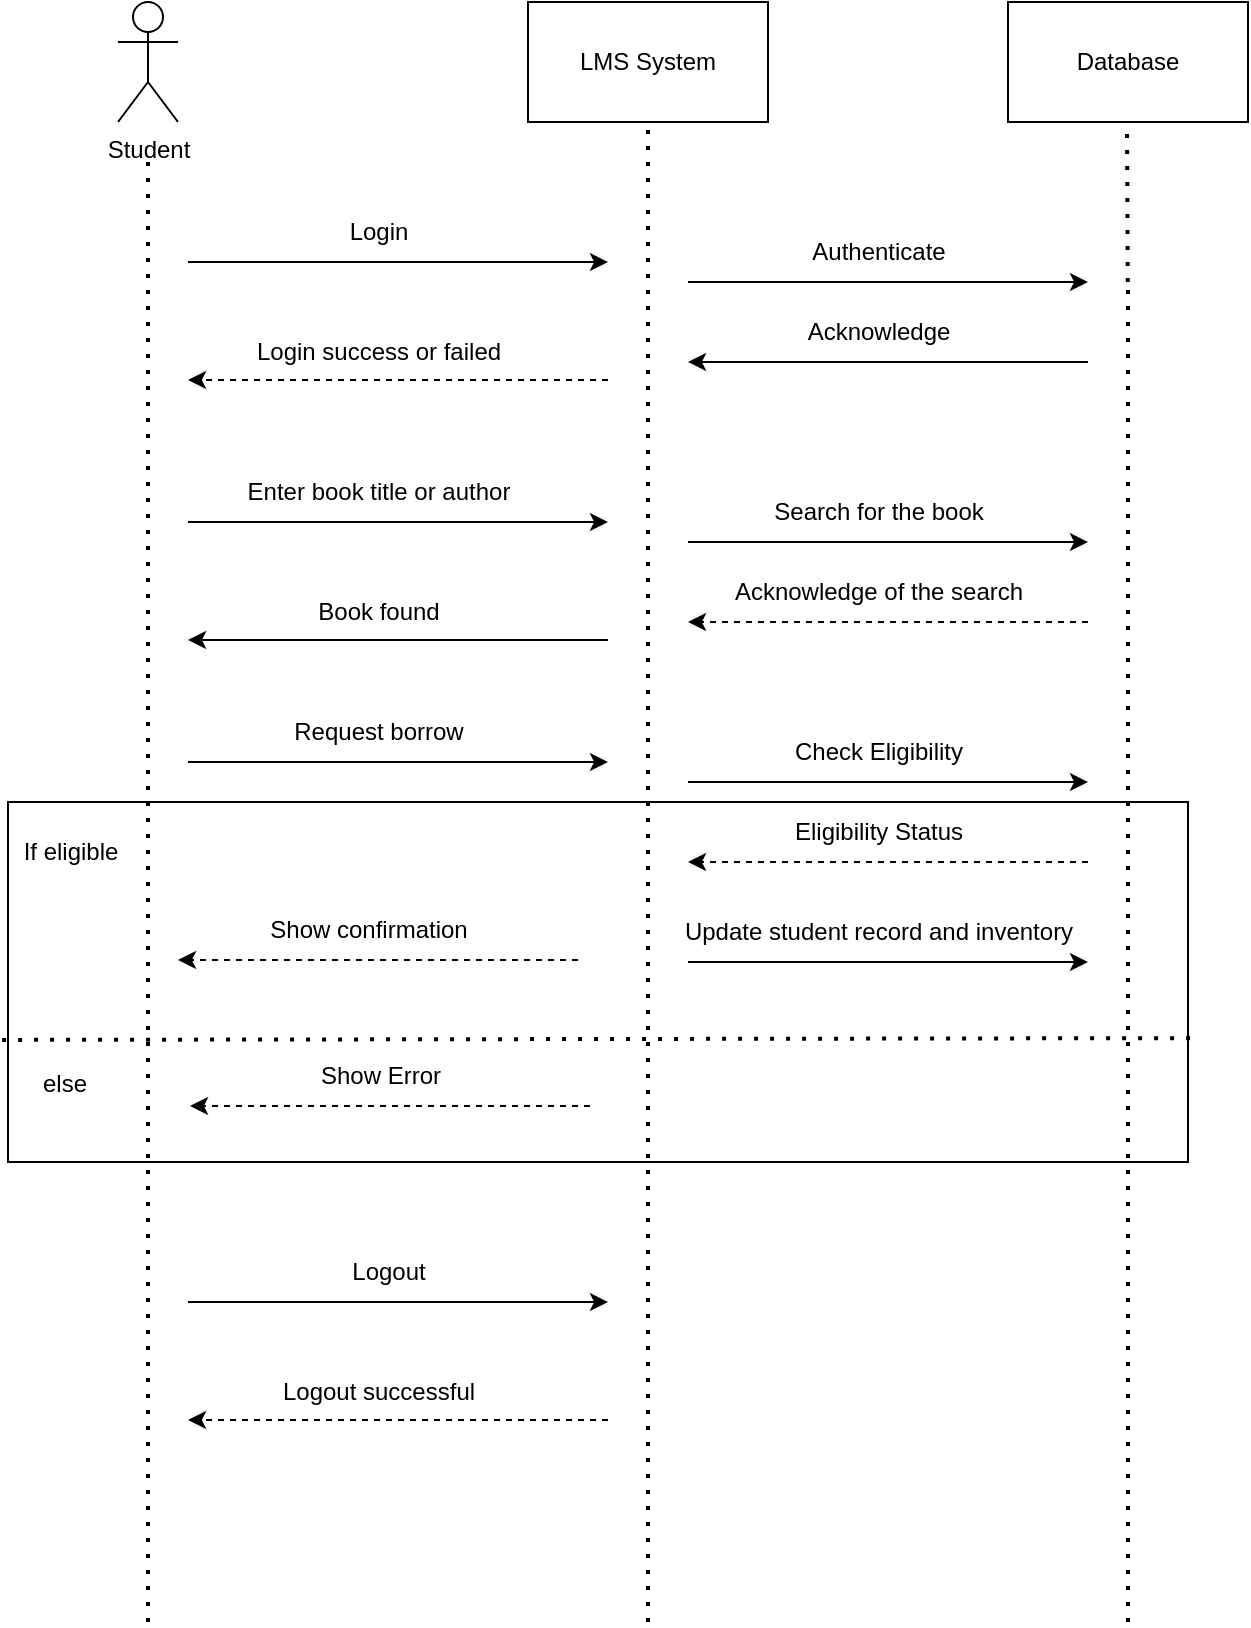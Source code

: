 <mxfile version="27.0.2">
  <diagram name="Page-1" id="g-DOaN8PeuH7DEYH6DpD">
    <mxGraphModel dx="1722" dy="1016" grid="1" gridSize="10" guides="1" tooltips="1" connect="1" arrows="1" fold="1" page="1" pageScale="1" pageWidth="1100" pageHeight="850" math="0" shadow="0">
      <root>
        <mxCell id="0" />
        <mxCell id="1" parent="0" />
        <mxCell id="5QczXwlVpQZeAD_PDU2t-98" value="" style="rounded=0;whiteSpace=wrap;html=1;" parent="1" vertex="1">
          <mxGeometry x="230" y="450" width="590" height="180" as="geometry" />
        </mxCell>
        <mxCell id="5QczXwlVpQZeAD_PDU2t-1" value="Student" style="shape=umlActor;verticalLabelPosition=bottom;verticalAlign=top;html=1;outlineConnect=0;" parent="1" vertex="1">
          <mxGeometry x="285" y="50" width="30" height="60" as="geometry" />
        </mxCell>
        <mxCell id="5QczXwlVpQZeAD_PDU2t-6" value="LMS System" style="rounded=0;whiteSpace=wrap;html=1;" parent="1" vertex="1">
          <mxGeometry x="490" y="50" width="120" height="60" as="geometry" />
        </mxCell>
        <mxCell id="5QczXwlVpQZeAD_PDU2t-7" value="Database" style="rounded=0;whiteSpace=wrap;html=1;" parent="1" vertex="1">
          <mxGeometry x="730" y="50" width="120" height="60" as="geometry" />
        </mxCell>
        <mxCell id="5QczXwlVpQZeAD_PDU2t-9" value="" style="endArrow=none;dashed=1;html=1;dashPattern=1 3;strokeWidth=2;rounded=0;entryX=0.5;entryY=1;entryDx=0;entryDy=0;" parent="1" edge="1">
          <mxGeometry width="50" height="50" relative="1" as="geometry">
            <mxPoint x="550" y="180" as="sourcePoint" />
            <mxPoint x="550" y="110" as="targetPoint" />
          </mxGeometry>
        </mxCell>
        <mxCell id="5QczXwlVpQZeAD_PDU2t-10" value="" style="endArrow=none;dashed=1;html=1;dashPattern=1 3;strokeWidth=2;rounded=0;entryX=0.5;entryY=1;entryDx=0;entryDy=0;" parent="1" edge="1">
          <mxGeometry width="50" height="50" relative="1" as="geometry">
            <mxPoint x="789.9" y="190" as="sourcePoint" />
            <mxPoint x="789.5" y="110" as="targetPoint" />
          </mxGeometry>
        </mxCell>
        <mxCell id="5QczXwlVpQZeAD_PDU2t-12" value="" style="endArrow=none;dashed=1;html=1;dashPattern=1 3;strokeWidth=2;rounded=0;" parent="1" edge="1">
          <mxGeometry width="50" height="50" relative="1" as="geometry">
            <mxPoint x="300" y="180" as="sourcePoint" />
            <mxPoint x="300" y="130" as="targetPoint" />
          </mxGeometry>
        </mxCell>
        <mxCell id="5QczXwlVpQZeAD_PDU2t-14" value="" style="endArrow=none;dashed=1;html=1;dashPattern=1 3;strokeWidth=2;rounded=0;" parent="1" edge="1">
          <mxGeometry width="50" height="50" relative="1" as="geometry">
            <mxPoint x="300" y="860" as="sourcePoint" />
            <mxPoint x="300" y="180" as="targetPoint" />
          </mxGeometry>
        </mxCell>
        <mxCell id="5QczXwlVpQZeAD_PDU2t-16" value="" style="endArrow=none;dashed=1;html=1;dashPattern=1 3;strokeWidth=2;rounded=0;" parent="1" edge="1">
          <mxGeometry width="50" height="50" relative="1" as="geometry">
            <mxPoint x="550" y="860" as="sourcePoint" />
            <mxPoint x="550" y="180" as="targetPoint" />
          </mxGeometry>
        </mxCell>
        <mxCell id="5QczXwlVpQZeAD_PDU2t-19" value="" style="endArrow=none;dashed=1;html=1;dashPattern=1 3;strokeWidth=2;rounded=0;" parent="1" edge="1">
          <mxGeometry width="50" height="50" relative="1" as="geometry">
            <mxPoint x="790" y="860" as="sourcePoint" />
            <mxPoint x="790" y="190" as="targetPoint" />
          </mxGeometry>
        </mxCell>
        <mxCell id="5QczXwlVpQZeAD_PDU2t-20" value="" style="endArrow=classic;html=1;rounded=0;" parent="1" edge="1">
          <mxGeometry width="50" height="50" relative="1" as="geometry">
            <mxPoint x="320" y="180" as="sourcePoint" />
            <mxPoint x="530" y="180" as="targetPoint" />
          </mxGeometry>
        </mxCell>
        <mxCell id="5QczXwlVpQZeAD_PDU2t-21" value="" style="endArrow=classic;html=1;rounded=0;" parent="1" edge="1">
          <mxGeometry width="50" height="50" relative="1" as="geometry">
            <mxPoint x="570" y="190" as="sourcePoint" />
            <mxPoint x="770" y="190" as="targetPoint" />
          </mxGeometry>
        </mxCell>
        <mxCell id="5QczXwlVpQZeAD_PDU2t-22" value="" style="endArrow=classic;html=1;rounded=0;" parent="1" edge="1">
          <mxGeometry width="50" height="50" relative="1" as="geometry">
            <mxPoint x="770" y="230" as="sourcePoint" />
            <mxPoint x="570" y="230" as="targetPoint" />
          </mxGeometry>
        </mxCell>
        <mxCell id="5QczXwlVpQZeAD_PDU2t-23" value="Login" style="text;html=1;align=center;verticalAlign=middle;resizable=0;points=[];autosize=1;strokeColor=none;fillColor=none;" parent="1" vertex="1">
          <mxGeometry x="390" y="150" width="50" height="30" as="geometry" />
        </mxCell>
        <mxCell id="5QczXwlVpQZeAD_PDU2t-24" value="Authenticate" style="text;html=1;align=center;verticalAlign=middle;resizable=0;points=[];autosize=1;strokeColor=none;fillColor=none;" parent="1" vertex="1">
          <mxGeometry x="620" y="160" width="90" height="30" as="geometry" />
        </mxCell>
        <mxCell id="5QczXwlVpQZeAD_PDU2t-25" value="Acknowledge" style="text;html=1;align=center;verticalAlign=middle;resizable=0;points=[];autosize=1;strokeColor=none;fillColor=none;" parent="1" vertex="1">
          <mxGeometry x="620" y="200" width="90" height="30" as="geometry" />
        </mxCell>
        <mxCell id="5QczXwlVpQZeAD_PDU2t-26" value="" style="endArrow=classic;html=1;rounded=0;dashed=1;" parent="1" edge="1">
          <mxGeometry width="50" height="50" relative="1" as="geometry">
            <mxPoint x="530" y="239" as="sourcePoint" />
            <mxPoint x="320" y="239" as="targetPoint" />
          </mxGeometry>
        </mxCell>
        <mxCell id="5QczXwlVpQZeAD_PDU2t-28" value="Login success or failed" style="text;html=1;align=center;verticalAlign=middle;resizable=0;points=[];autosize=1;strokeColor=none;fillColor=none;" parent="1" vertex="1">
          <mxGeometry x="340" y="210" width="150" height="30" as="geometry" />
        </mxCell>
        <mxCell id="5QczXwlVpQZeAD_PDU2t-33" value="" style="endArrow=classic;html=1;rounded=0;" parent="1" edge="1">
          <mxGeometry width="50" height="50" relative="1" as="geometry">
            <mxPoint x="320" y="310" as="sourcePoint" />
            <mxPoint x="530" y="310" as="targetPoint" />
          </mxGeometry>
        </mxCell>
        <mxCell id="5QczXwlVpQZeAD_PDU2t-34" value="" style="endArrow=classic;html=1;rounded=0;" parent="1" edge="1">
          <mxGeometry width="50" height="50" relative="1" as="geometry">
            <mxPoint x="570" y="320" as="sourcePoint" />
            <mxPoint x="770" y="320" as="targetPoint" />
          </mxGeometry>
        </mxCell>
        <mxCell id="5QczXwlVpQZeAD_PDU2t-35" value="" style="endArrow=classic;html=1;rounded=0;dashed=1;" parent="1" edge="1">
          <mxGeometry width="50" height="50" relative="1" as="geometry">
            <mxPoint x="770" y="360" as="sourcePoint" />
            <mxPoint x="570" y="360" as="targetPoint" />
          </mxGeometry>
        </mxCell>
        <mxCell id="5QczXwlVpQZeAD_PDU2t-36" value="Enter book title or author" style="text;html=1;align=center;verticalAlign=middle;resizable=0;points=[];autosize=1;strokeColor=none;fillColor=none;" parent="1" vertex="1">
          <mxGeometry x="340" y="280" width="150" height="30" as="geometry" />
        </mxCell>
        <mxCell id="5QczXwlVpQZeAD_PDU2t-37" value="Search for the book" style="text;html=1;align=center;verticalAlign=middle;resizable=0;points=[];autosize=1;strokeColor=none;fillColor=none;" parent="1" vertex="1">
          <mxGeometry x="600" y="290" width="130" height="30" as="geometry" />
        </mxCell>
        <mxCell id="5QczXwlVpQZeAD_PDU2t-38" value="Acknowledge of the search" style="text;html=1;align=center;verticalAlign=middle;resizable=0;points=[];autosize=1;strokeColor=none;fillColor=none;" parent="1" vertex="1">
          <mxGeometry x="580" y="330" width="170" height="30" as="geometry" />
        </mxCell>
        <mxCell id="5QczXwlVpQZeAD_PDU2t-39" value="" style="endArrow=classic;html=1;rounded=0;" parent="1" edge="1">
          <mxGeometry width="50" height="50" relative="1" as="geometry">
            <mxPoint x="530" y="369" as="sourcePoint" />
            <mxPoint x="320" y="369" as="targetPoint" />
          </mxGeometry>
        </mxCell>
        <mxCell id="5QczXwlVpQZeAD_PDU2t-40" value="Book found" style="text;html=1;align=center;verticalAlign=middle;resizable=0;points=[];autosize=1;strokeColor=none;fillColor=none;" parent="1" vertex="1">
          <mxGeometry x="375" y="340" width="80" height="30" as="geometry" />
        </mxCell>
        <mxCell id="5QczXwlVpQZeAD_PDU2t-45" value="" style="endArrow=classic;html=1;rounded=0;" parent="1" edge="1">
          <mxGeometry width="50" height="50" relative="1" as="geometry">
            <mxPoint x="320" y="430" as="sourcePoint" />
            <mxPoint x="530" y="430" as="targetPoint" />
          </mxGeometry>
        </mxCell>
        <mxCell id="5QczXwlVpQZeAD_PDU2t-46" value="" style="endArrow=classic;html=1;rounded=0;" parent="1" edge="1">
          <mxGeometry width="50" height="50" relative="1" as="geometry">
            <mxPoint x="570" y="440" as="sourcePoint" />
            <mxPoint x="770" y="440" as="targetPoint" />
          </mxGeometry>
        </mxCell>
        <mxCell id="5QczXwlVpQZeAD_PDU2t-47" value="" style="endArrow=classic;html=1;rounded=0;dashed=1;" parent="1" edge="1">
          <mxGeometry width="50" height="50" relative="1" as="geometry">
            <mxPoint x="770" y="480" as="sourcePoint" />
            <mxPoint x="570" y="480" as="targetPoint" />
          </mxGeometry>
        </mxCell>
        <mxCell id="5QczXwlVpQZeAD_PDU2t-48" value="Request borrow" style="text;html=1;align=center;verticalAlign=middle;resizable=0;points=[];autosize=1;strokeColor=none;fillColor=none;" parent="1" vertex="1">
          <mxGeometry x="360" y="400" width="110" height="30" as="geometry" />
        </mxCell>
        <mxCell id="5QczXwlVpQZeAD_PDU2t-49" value="Check Eligibility" style="text;html=1;align=center;verticalAlign=middle;resizable=0;points=[];autosize=1;strokeColor=none;fillColor=none;" parent="1" vertex="1">
          <mxGeometry x="610" y="410" width="110" height="30" as="geometry" />
        </mxCell>
        <mxCell id="5QczXwlVpQZeAD_PDU2t-50" value="Eligibility Status" style="text;html=1;align=center;verticalAlign=middle;resizable=0;points=[];autosize=1;strokeColor=none;fillColor=none;" parent="1" vertex="1">
          <mxGeometry x="610" y="450" width="110" height="30" as="geometry" />
        </mxCell>
        <mxCell id="5QczXwlVpQZeAD_PDU2t-67" value="" style="endArrow=classic;html=1;rounded=0;" parent="1" edge="1">
          <mxGeometry width="50" height="50" relative="1" as="geometry">
            <mxPoint x="320" y="700" as="sourcePoint" />
            <mxPoint x="530" y="700" as="targetPoint" />
          </mxGeometry>
        </mxCell>
        <mxCell id="5QczXwlVpQZeAD_PDU2t-70" value="Logout" style="text;html=1;align=center;verticalAlign=middle;resizable=0;points=[];autosize=1;strokeColor=none;fillColor=none;" parent="1" vertex="1">
          <mxGeometry x="390" y="670" width="60" height="30" as="geometry" />
        </mxCell>
        <mxCell id="5QczXwlVpQZeAD_PDU2t-73" value="" style="endArrow=classic;html=1;rounded=0;dashed=1;" parent="1" edge="1">
          <mxGeometry width="50" height="50" relative="1" as="geometry">
            <mxPoint x="530" y="759" as="sourcePoint" />
            <mxPoint x="320" y="759" as="targetPoint" />
          </mxGeometry>
        </mxCell>
        <mxCell id="5QczXwlVpQZeAD_PDU2t-74" value="Logout successful" style="text;html=1;align=center;verticalAlign=middle;resizable=0;points=[];autosize=1;strokeColor=none;fillColor=none;" parent="1" vertex="1">
          <mxGeometry x="355" y="730" width="120" height="30" as="geometry" />
        </mxCell>
        <mxCell id="5QczXwlVpQZeAD_PDU2t-88" value="" style="endArrow=classic;html=1;rounded=0;" parent="1" edge="1">
          <mxGeometry width="50" height="50" relative="1" as="geometry">
            <mxPoint x="570" y="530" as="sourcePoint" />
            <mxPoint x="770" y="530" as="targetPoint" />
          </mxGeometry>
        </mxCell>
        <mxCell id="5QczXwlVpQZeAD_PDU2t-89" value="Update student record and inventory" style="text;html=1;align=center;verticalAlign=middle;resizable=0;points=[];autosize=1;strokeColor=none;fillColor=none;" parent="1" vertex="1">
          <mxGeometry x="555" y="500" width="220" height="30" as="geometry" />
        </mxCell>
        <mxCell id="5QczXwlVpQZeAD_PDU2t-92" value="" style="endArrow=classic;html=1;rounded=0;dashed=1;" parent="1" edge="1">
          <mxGeometry width="50" height="50" relative="1" as="geometry">
            <mxPoint x="515" y="529" as="sourcePoint" />
            <mxPoint x="315" y="529" as="targetPoint" />
          </mxGeometry>
        </mxCell>
        <mxCell id="5QczXwlVpQZeAD_PDU2t-93" value="Show confirmation" style="text;html=1;align=center;verticalAlign=middle;resizable=0;points=[];autosize=1;strokeColor=none;fillColor=none;" parent="1" vertex="1">
          <mxGeometry x="350" y="499" width="120" height="30" as="geometry" />
        </mxCell>
        <mxCell id="5QczXwlVpQZeAD_PDU2t-96" value="" style="endArrow=classic;html=1;rounded=0;dashed=1;" parent="1" edge="1">
          <mxGeometry width="50" height="50" relative="1" as="geometry">
            <mxPoint x="521" y="602" as="sourcePoint" />
            <mxPoint x="321" y="602" as="targetPoint" />
          </mxGeometry>
        </mxCell>
        <mxCell id="5QczXwlVpQZeAD_PDU2t-97" value="Show Error" style="text;html=1;align=center;verticalAlign=middle;resizable=0;points=[];autosize=1;strokeColor=none;fillColor=none;" parent="1" vertex="1">
          <mxGeometry x="376" y="572" width="80" height="30" as="geometry" />
        </mxCell>
        <mxCell id="5QczXwlVpQZeAD_PDU2t-99" value="" style="endArrow=none;dashed=1;html=1;dashPattern=1 3;strokeWidth=2;rounded=0;entryX=1.003;entryY=0.617;entryDx=0;entryDy=0;entryPerimeter=0;exitX=-0.005;exitY=0.622;exitDx=0;exitDy=0;exitPerimeter=0;" parent="1" edge="1">
          <mxGeometry width="50" height="50" relative="1" as="geometry">
            <mxPoint x="227.05" y="568.96" as="sourcePoint" />
            <mxPoint x="821.77" y="568.06" as="targetPoint" />
          </mxGeometry>
        </mxCell>
        <mxCell id="5QczXwlVpQZeAD_PDU2t-101" value="If eligible" style="text;html=1;align=center;verticalAlign=middle;resizable=0;points=[];autosize=1;strokeColor=none;fillColor=none;" parent="1" vertex="1">
          <mxGeometry x="226" y="460" width="70" height="30" as="geometry" />
        </mxCell>
        <mxCell id="5QczXwlVpQZeAD_PDU2t-102" value="else" style="text;html=1;align=center;verticalAlign=middle;resizable=0;points=[];autosize=1;strokeColor=none;fillColor=none;" parent="1" vertex="1">
          <mxGeometry x="233" y="576" width="50" height="30" as="geometry" />
        </mxCell>
      </root>
    </mxGraphModel>
  </diagram>
</mxfile>
